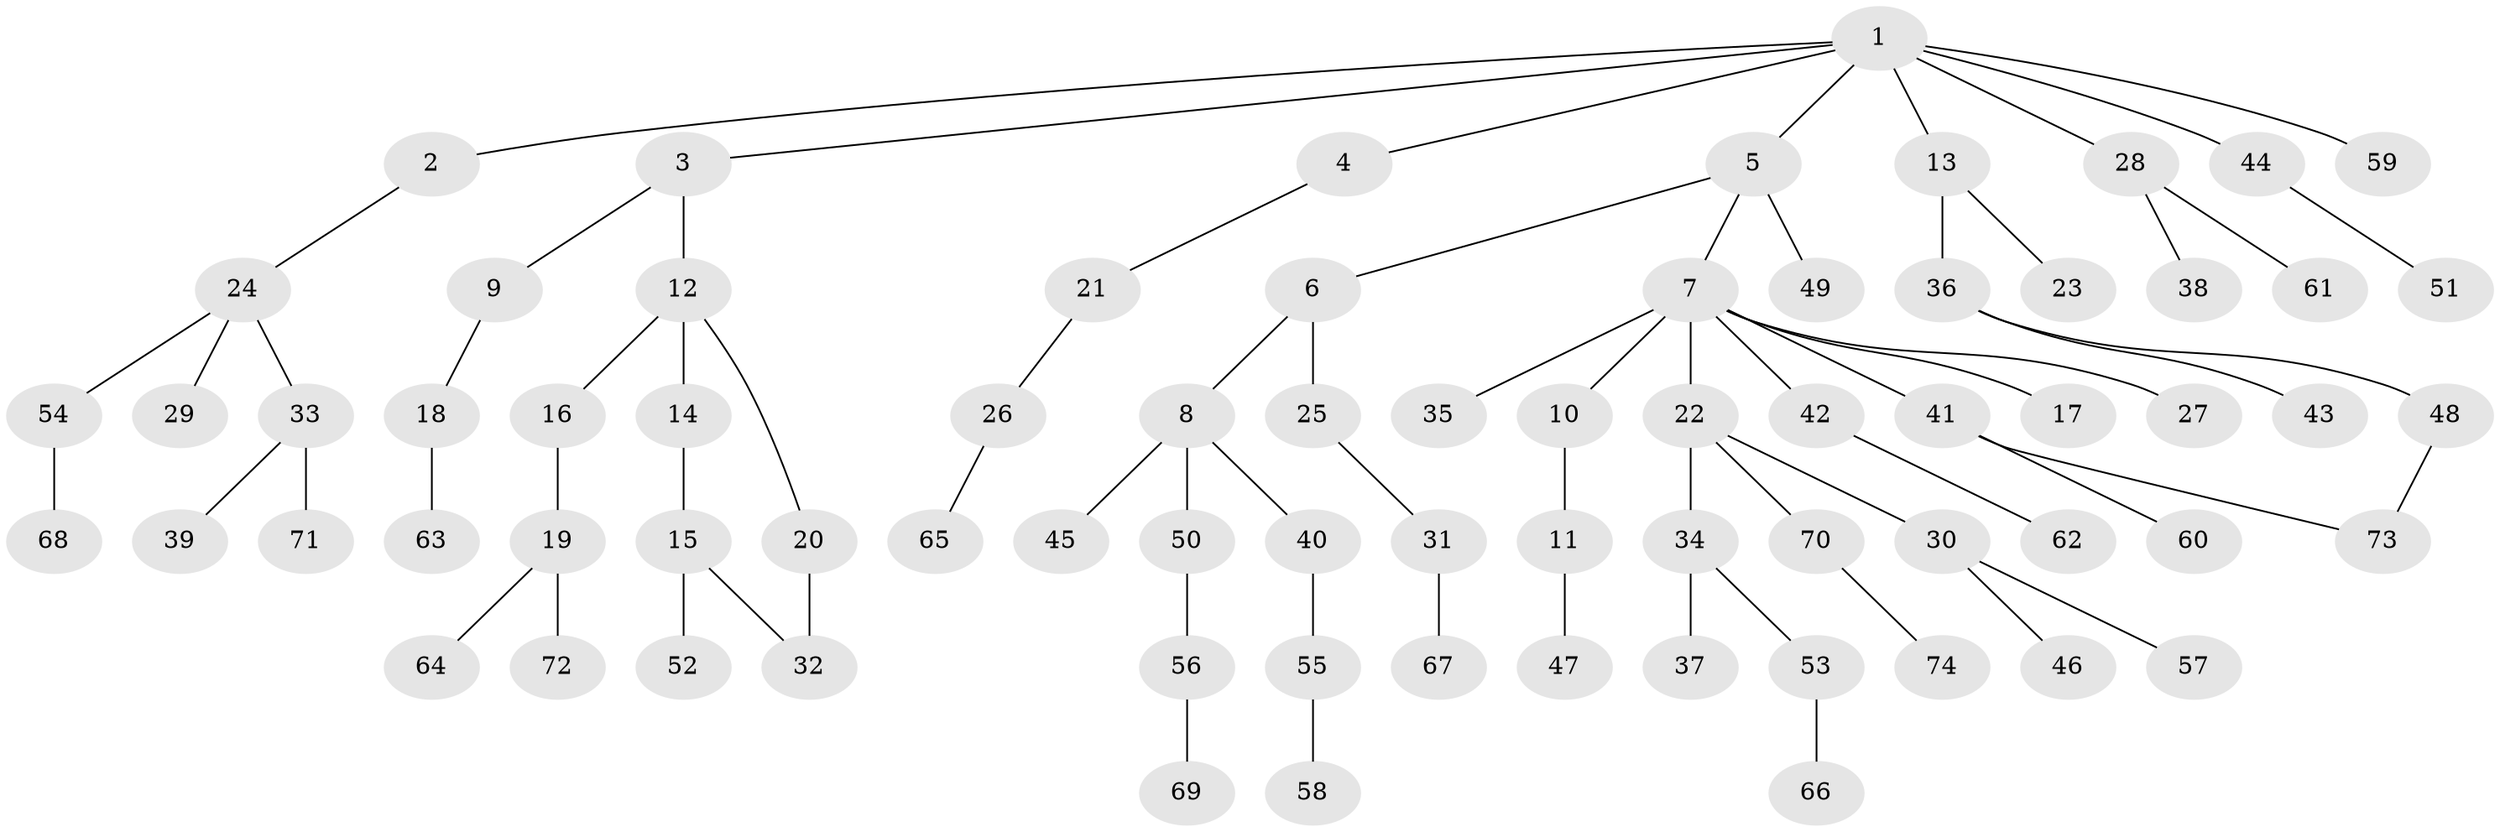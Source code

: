// coarse degree distribution, {8: 0.022222222222222223, 3: 0.15555555555555556, 2: 0.3111111111111111, 7: 0.022222222222222223, 4: 0.044444444444444446, 1: 0.4444444444444444}
// Generated by graph-tools (version 1.1) at 2025/51/02/27/25 19:51:40]
// undirected, 74 vertices, 75 edges
graph export_dot {
graph [start="1"]
  node [color=gray90,style=filled];
  1;
  2;
  3;
  4;
  5;
  6;
  7;
  8;
  9;
  10;
  11;
  12;
  13;
  14;
  15;
  16;
  17;
  18;
  19;
  20;
  21;
  22;
  23;
  24;
  25;
  26;
  27;
  28;
  29;
  30;
  31;
  32;
  33;
  34;
  35;
  36;
  37;
  38;
  39;
  40;
  41;
  42;
  43;
  44;
  45;
  46;
  47;
  48;
  49;
  50;
  51;
  52;
  53;
  54;
  55;
  56;
  57;
  58;
  59;
  60;
  61;
  62;
  63;
  64;
  65;
  66;
  67;
  68;
  69;
  70;
  71;
  72;
  73;
  74;
  1 -- 2;
  1 -- 3;
  1 -- 4;
  1 -- 5;
  1 -- 13;
  1 -- 28;
  1 -- 44;
  1 -- 59;
  2 -- 24;
  3 -- 9;
  3 -- 12;
  4 -- 21;
  5 -- 6;
  5 -- 7;
  5 -- 49;
  6 -- 8;
  6 -- 25;
  7 -- 10;
  7 -- 17;
  7 -- 22;
  7 -- 27;
  7 -- 35;
  7 -- 41;
  7 -- 42;
  8 -- 40;
  8 -- 45;
  8 -- 50;
  9 -- 18;
  10 -- 11;
  11 -- 47;
  12 -- 14;
  12 -- 16;
  12 -- 20;
  13 -- 23;
  13 -- 36;
  14 -- 15;
  15 -- 32;
  15 -- 52;
  16 -- 19;
  18 -- 63;
  19 -- 64;
  19 -- 72;
  20 -- 32;
  21 -- 26;
  22 -- 30;
  22 -- 34;
  22 -- 70;
  24 -- 29;
  24 -- 33;
  24 -- 54;
  25 -- 31;
  26 -- 65;
  28 -- 38;
  28 -- 61;
  30 -- 46;
  30 -- 57;
  31 -- 67;
  33 -- 39;
  33 -- 71;
  34 -- 37;
  34 -- 53;
  36 -- 43;
  36 -- 48;
  40 -- 55;
  41 -- 60;
  41 -- 73;
  42 -- 62;
  44 -- 51;
  48 -- 73;
  50 -- 56;
  53 -- 66;
  54 -- 68;
  55 -- 58;
  56 -- 69;
  70 -- 74;
}
